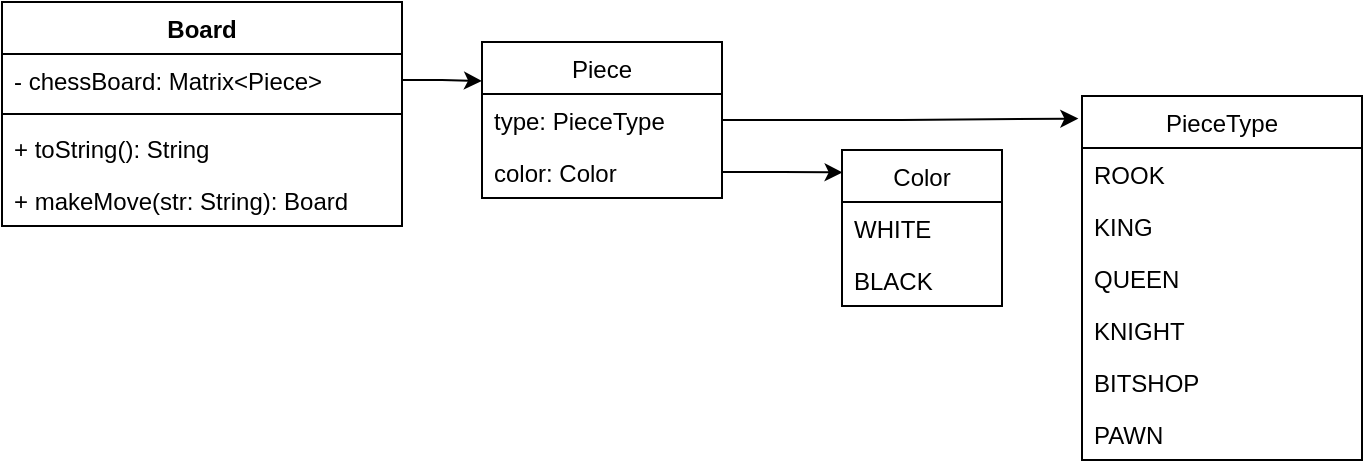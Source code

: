 <mxfile version="15.4.0" type="device"><diagram id="iAX8iJ47NF0UYn7tbIVT" name="Page-1"><mxGraphModel dx="1264" dy="592" grid="1" gridSize="10" guides="1" tooltips="1" connect="1" arrows="1" fold="1" page="1" pageScale="1" pageWidth="850" pageHeight="1100" math="0" shadow="0"><root><mxCell id="0"/><mxCell id="1" parent="0"/><mxCell id="T4NcPAfhHHyO7S6lEPW4-8" value="Piece" style="swimlane;fontStyle=0;childLayout=stackLayout;horizontal=1;startSize=26;fillColor=none;horizontalStack=0;resizeParent=1;resizeParentMax=0;resizeLast=0;collapsible=1;marginBottom=0;" parent="1" vertex="1"><mxGeometry x="320" y="120" width="120" height="78" as="geometry"/></mxCell><mxCell id="T4NcPAfhHHyO7S6lEPW4-9" value="type: PieceType" style="text;strokeColor=none;fillColor=none;align=left;verticalAlign=top;spacingLeft=4;spacingRight=4;overflow=hidden;rotatable=0;points=[[0,0.5],[1,0.5]];portConstraint=eastwest;" parent="T4NcPAfhHHyO7S6lEPW4-8" vertex="1"><mxGeometry y="26" width="120" height="26" as="geometry"/></mxCell><mxCell id="T4NcPAfhHHyO7S6lEPW4-10" value="color: Color" style="text;strokeColor=none;fillColor=none;align=left;verticalAlign=top;spacingLeft=4;spacingRight=4;overflow=hidden;rotatable=0;points=[[0,0.5],[1,0.5]];portConstraint=eastwest;" parent="T4NcPAfhHHyO7S6lEPW4-8" vertex="1"><mxGeometry y="52" width="120" height="26" as="geometry"/></mxCell><mxCell id="T4NcPAfhHHyO7S6lEPW4-12" value="PieceType" style="swimlane;fontStyle=0;childLayout=stackLayout;horizontal=1;startSize=26;fillColor=none;horizontalStack=0;resizeParent=1;resizeParentMax=0;resizeLast=0;collapsible=1;marginBottom=0;" parent="1" vertex="1"><mxGeometry x="620" y="147" width="140" height="182" as="geometry"><mxRectangle x="480" y="278" width="90" height="26" as="alternateBounds"/></mxGeometry></mxCell><mxCell id="T4NcPAfhHHyO7S6lEPW4-13" value="ROOK" style="text;strokeColor=none;fillColor=none;align=left;verticalAlign=top;spacingLeft=4;spacingRight=4;overflow=hidden;rotatable=0;points=[[0,0.5],[1,0.5]];portConstraint=eastwest;" parent="T4NcPAfhHHyO7S6lEPW4-12" vertex="1"><mxGeometry y="26" width="140" height="26" as="geometry"/></mxCell><mxCell id="T4NcPAfhHHyO7S6lEPW4-24" value="KING" style="text;strokeColor=none;fillColor=none;align=left;verticalAlign=top;spacingLeft=4;spacingRight=4;overflow=hidden;rotatable=0;points=[[0,0.5],[1,0.5]];portConstraint=eastwest;" parent="T4NcPAfhHHyO7S6lEPW4-12" vertex="1"><mxGeometry y="52" width="140" height="26" as="geometry"/></mxCell><mxCell id="T4NcPAfhHHyO7S6lEPW4-25" value="QUEEN" style="text;strokeColor=none;fillColor=none;align=left;verticalAlign=top;spacingLeft=4;spacingRight=4;overflow=hidden;rotatable=0;points=[[0,0.5],[1,0.5]];portConstraint=eastwest;" parent="T4NcPAfhHHyO7S6lEPW4-12" vertex="1"><mxGeometry y="78" width="140" height="26" as="geometry"/></mxCell><mxCell id="T4NcPAfhHHyO7S6lEPW4-26" value="KNIGHT" style="text;strokeColor=none;fillColor=none;align=left;verticalAlign=top;spacingLeft=4;spacingRight=4;overflow=hidden;rotatable=0;points=[[0,0.5],[1,0.5]];portConstraint=eastwest;" parent="T4NcPAfhHHyO7S6lEPW4-12" vertex="1"><mxGeometry y="104" width="140" height="26" as="geometry"/></mxCell><mxCell id="T4NcPAfhHHyO7S6lEPW4-27" value="BITSHOP" style="text;strokeColor=none;fillColor=none;align=left;verticalAlign=top;spacingLeft=4;spacingRight=4;overflow=hidden;rotatable=0;points=[[0,0.5],[1,0.5]];portConstraint=eastwest;" parent="T4NcPAfhHHyO7S6lEPW4-12" vertex="1"><mxGeometry y="130" width="140" height="26" as="geometry"/></mxCell><mxCell id="T4NcPAfhHHyO7S6lEPW4-28" value="PAWN" style="text;strokeColor=none;fillColor=none;align=left;verticalAlign=top;spacingLeft=4;spacingRight=4;overflow=hidden;rotatable=0;points=[[0,0.5],[1,0.5]];portConstraint=eastwest;" parent="T4NcPAfhHHyO7S6lEPW4-12" vertex="1"><mxGeometry y="156" width="140" height="26" as="geometry"/></mxCell><mxCell id="T4NcPAfhHHyO7S6lEPW4-30" value="Board" style="swimlane;fontStyle=1;align=center;verticalAlign=top;childLayout=stackLayout;horizontal=1;startSize=26;horizontalStack=0;resizeParent=1;resizeParentMax=0;resizeLast=0;collapsible=1;marginBottom=0;" parent="1" vertex="1"><mxGeometry x="80" y="100" width="200" height="112" as="geometry"/></mxCell><mxCell id="T4NcPAfhHHyO7S6lEPW4-31" value="- chessBoard: Matrix&lt;Piece&gt;" style="text;strokeColor=none;fillColor=none;align=left;verticalAlign=top;spacingLeft=4;spacingRight=4;overflow=hidden;rotatable=0;points=[[0,0.5],[1,0.5]];portConstraint=eastwest;" parent="T4NcPAfhHHyO7S6lEPW4-30" vertex="1"><mxGeometry y="26" width="200" height="26" as="geometry"/></mxCell><mxCell id="T4NcPAfhHHyO7S6lEPW4-32" value="" style="line;strokeWidth=1;fillColor=none;align=left;verticalAlign=middle;spacingTop=-1;spacingLeft=3;spacingRight=3;rotatable=0;labelPosition=right;points=[];portConstraint=eastwest;" parent="T4NcPAfhHHyO7S6lEPW4-30" vertex="1"><mxGeometry y="52" width="200" height="8" as="geometry"/></mxCell><mxCell id="T4NcPAfhHHyO7S6lEPW4-33" value="+ toString(): String" style="text;strokeColor=none;fillColor=none;align=left;verticalAlign=top;spacingLeft=4;spacingRight=4;overflow=hidden;rotatable=0;points=[[0,0.5],[1,0.5]];portConstraint=eastwest;" parent="T4NcPAfhHHyO7S6lEPW4-30" vertex="1"><mxGeometry y="60" width="200" height="26" as="geometry"/></mxCell><mxCell id="T4NcPAfhHHyO7S6lEPW4-34" value="+ makeMove(str: String): Board" style="text;strokeColor=none;fillColor=none;align=left;verticalAlign=top;spacingLeft=4;spacingRight=4;overflow=hidden;rotatable=0;points=[[0,0.5],[1,0.5]];portConstraint=eastwest;" parent="T4NcPAfhHHyO7S6lEPW4-30" vertex="1"><mxGeometry y="86" width="200" height="26" as="geometry"/></mxCell><mxCell id="T4NcPAfhHHyO7S6lEPW4-35" value="Color" style="swimlane;fontStyle=0;childLayout=stackLayout;horizontal=1;startSize=26;fillColor=none;horizontalStack=0;resizeParent=1;resizeParentMax=0;resizeLast=0;collapsible=1;marginBottom=0;" parent="1" vertex="1"><mxGeometry x="500" y="174" width="80" height="78" as="geometry"><mxRectangle x="425" y="304" width="60" height="26" as="alternateBounds"/></mxGeometry></mxCell><mxCell id="T4NcPAfhHHyO7S6lEPW4-39" value="WHITE" style="text;strokeColor=none;fillColor=none;align=left;verticalAlign=top;spacingLeft=4;spacingRight=4;overflow=hidden;rotatable=0;points=[[0,0.5],[1,0.5]];portConstraint=eastwest;" parent="T4NcPAfhHHyO7S6lEPW4-35" vertex="1"><mxGeometry y="26" width="80" height="26" as="geometry"/></mxCell><mxCell id="T4NcPAfhHHyO7S6lEPW4-40" value="BLACK" style="text;strokeColor=none;fillColor=none;align=left;verticalAlign=top;spacingLeft=4;spacingRight=4;overflow=hidden;rotatable=0;points=[[0,0.5],[1,0.5]];portConstraint=eastwest;" parent="T4NcPAfhHHyO7S6lEPW4-35" vertex="1"><mxGeometry y="52" width="80" height="26" as="geometry"/></mxCell><mxCell id="T4NcPAfhHHyO7S6lEPW4-43" style="edgeStyle=orthogonalEdgeStyle;rounded=0;orthogonalLoop=1;jettySize=auto;html=1;entryX=0.004;entryY=0.144;entryDx=0;entryDy=0;entryPerimeter=0;" parent="1" source="T4NcPAfhHHyO7S6lEPW4-10" target="T4NcPAfhHHyO7S6lEPW4-35" edge="1"><mxGeometry relative="1" as="geometry"/></mxCell><mxCell id="T4NcPAfhHHyO7S6lEPW4-44" style="edgeStyle=orthogonalEdgeStyle;rounded=0;orthogonalLoop=1;jettySize=auto;html=1;entryX=-0.013;entryY=0.062;entryDx=0;entryDy=0;entryPerimeter=0;" parent="1" source="T4NcPAfhHHyO7S6lEPW4-9" target="T4NcPAfhHHyO7S6lEPW4-12" edge="1"><mxGeometry relative="1" as="geometry"/></mxCell><mxCell id="oIXyvrMEsCgdBMCqVi6M-1" style="edgeStyle=orthogonalEdgeStyle;rounded=0;orthogonalLoop=1;jettySize=auto;html=1;entryX=0;entryY=0.25;entryDx=0;entryDy=0;" edge="1" parent="1" source="T4NcPAfhHHyO7S6lEPW4-31" target="T4NcPAfhHHyO7S6lEPW4-8"><mxGeometry relative="1" as="geometry"/></mxCell></root></mxGraphModel></diagram></mxfile>
